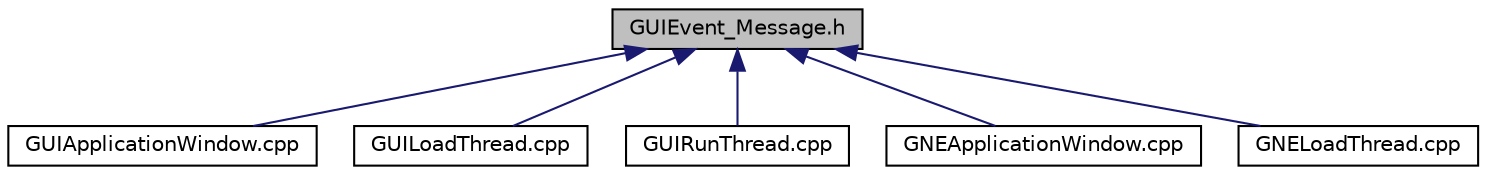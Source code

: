 digraph "GUIEvent_Message.h"
{
  edge [fontname="Helvetica",fontsize="10",labelfontname="Helvetica",labelfontsize="10"];
  node [fontname="Helvetica",fontsize="10",shape=record];
  Node14 [label="GUIEvent_Message.h",height=0.2,width=0.4,color="black", fillcolor="grey75", style="filled", fontcolor="black"];
  Node14 -> Node15 [dir="back",color="midnightblue",fontsize="10",style="solid",fontname="Helvetica"];
  Node15 [label="GUIApplicationWindow.cpp",height=0.2,width=0.4,color="black", fillcolor="white", style="filled",URL="$d6/de8/_g_u_i_application_window_8cpp.html"];
  Node14 -> Node16 [dir="back",color="midnightblue",fontsize="10",style="solid",fontname="Helvetica"];
  Node16 [label="GUILoadThread.cpp",height=0.2,width=0.4,color="black", fillcolor="white", style="filled",URL="$d6/dec/_g_u_i_load_thread_8cpp.html"];
  Node14 -> Node17 [dir="back",color="midnightblue",fontsize="10",style="solid",fontname="Helvetica"];
  Node17 [label="GUIRunThread.cpp",height=0.2,width=0.4,color="black", fillcolor="white", style="filled",URL="$dc/dd9/_g_u_i_run_thread_8cpp.html"];
  Node14 -> Node18 [dir="back",color="midnightblue",fontsize="10",style="solid",fontname="Helvetica"];
  Node18 [label="GNEApplicationWindow.cpp",height=0.2,width=0.4,color="black", fillcolor="white", style="filled",URL="$d5/d18/_g_n_e_application_window_8cpp.html"];
  Node14 -> Node19 [dir="back",color="midnightblue",fontsize="10",style="solid",fontname="Helvetica"];
  Node19 [label="GNELoadThread.cpp",height=0.2,width=0.4,color="black", fillcolor="white", style="filled",URL="$de/de1/_g_n_e_load_thread_8cpp.html"];
}
